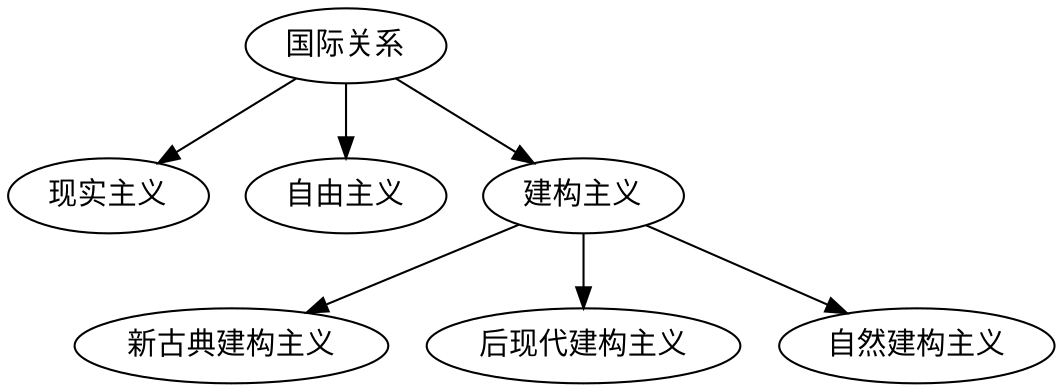 digraph{

        "国际关系" -> {"现实主义","自由主义","建构主义"};
        "现实主义" -> {};
        "自由主义" -> {};
        "建构主义" -> {"新古典建构主义","后现代建构主义","自然建构主义"};

}